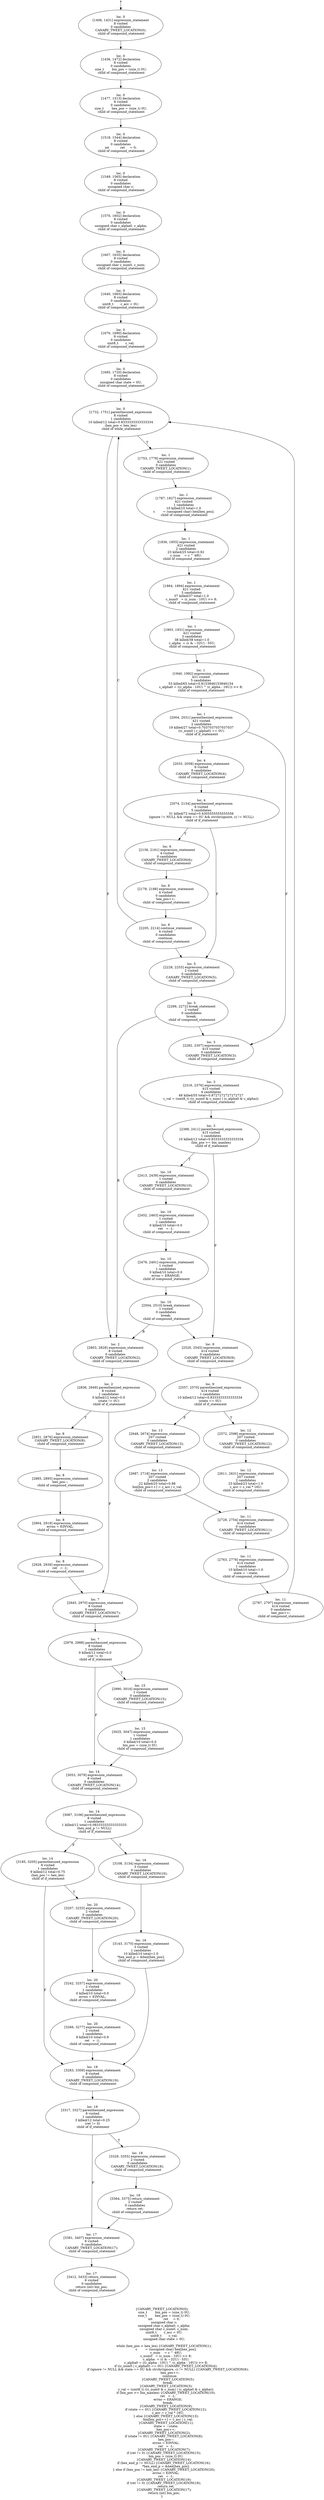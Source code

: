 digraph hydro_hex2bin_localised_4 {
	initial [shape=point]
	initial -> "loc. 0
[1406, 1431] expression_statement
8 visited
0 candidates
 CANARY_TWEET_LOCATION(0); 
 child of compound_statement"
	final [shape=point]
	"loc. 17
[3412, 3433] return_statement
6 visited
0 candidates
 return (int) bin_pos; 
 child of compound_statement" -> final
	"loc. 0
[1406, 1431] expression_statement
8 visited
0 candidates
 CANARY_TWEET_LOCATION(0); 
 child of compound_statement"
	"loc. 0
[1406, 1431] expression_statement
8 visited
0 candidates
 CANARY_TWEET_LOCATION(0); 
 child of compound_statement" -> "loc. 0
[1436, 1472] declaration
8 visited
0 candidates
 size_t        bin_pos = (size_t) 0U; 
 child of compound_statement"
	"loc. 0
[1436, 1472] declaration
8 visited
0 candidates
 size_t        bin_pos = (size_t) 0U; 
 child of compound_statement"
	"loc. 0
[1436, 1472] declaration
8 visited
0 candidates
 size_t        bin_pos = (size_t) 0U; 
 child of compound_statement" -> "loc. 0
[1477, 1513] declaration
8 visited
0 candidates
 size_t        hex_pos = (size_t) 0U; 
 child of compound_statement"
	"loc. 0
[1477, 1513] declaration
8 visited
0 candidates
 size_t        hex_pos = (size_t) 0U; 
 child of compound_statement"
	"loc. 0
[1477, 1513] declaration
8 visited
0 candidates
 size_t        hex_pos = (size_t) 0U; 
 child of compound_statement" -> "loc. 0
[1518, 1544] declaration
8 visited
0 candidates
 int           ret     = 0; 
 child of compound_statement"
	"loc. 0
[1518, 1544] declaration
8 visited
0 candidates
 int           ret     = 0; 
 child of compound_statement"
	"loc. 0
[1518, 1544] declaration
8 visited
0 candidates
 int           ret     = 0; 
 child of compound_statement" -> "loc. 0
[1549, 1565] declaration
8 visited
0 candidates
 unsigned char c; 
 child of compound_statement"
	"loc. 0
[1549, 1565] declaration
8 visited
0 candidates
 unsigned char c; 
 child of compound_statement"
	"loc. 0
[1549, 1565] declaration
8 visited
0 candidates
 unsigned char c; 
 child of compound_statement" -> "loc. 0
[1570, 1602] declaration
8 visited
0 candidates
 unsigned char c_alpha0, c_alpha; 
 child of compound_statement"
	"loc. 0
[1570, 1602] declaration
8 visited
0 candidates
 unsigned char c_alpha0, c_alpha; 
 child of compound_statement"
	"loc. 0
[1570, 1602] declaration
8 visited
0 candidates
 unsigned char c_alpha0, c_alpha; 
 child of compound_statement" -> "loc. 0
[1607, 1635] declaration
8 visited
0 candidates
 unsigned char c_num0, c_num; 
 child of compound_statement"
	"loc. 0
[1607, 1635] declaration
8 visited
0 candidates
 unsigned char c_num0, c_num; 
 child of compound_statement"
	"loc. 0
[1607, 1635] declaration
8 visited
0 candidates
 unsigned char c_num0, c_num; 
 child of compound_statement" -> "loc. 0
[1640, 1665] declaration
8 visited
0 candidates
 uint8_t       c_acc = 0U; 
 child of compound_statement"
	"loc. 0
[1640, 1665] declaration
8 visited
0 candidates
 uint8_t       c_acc = 0U; 
 child of compound_statement"
	"loc. 0
[1640, 1665] declaration
8 visited
0 candidates
 uint8_t       c_acc = 0U; 
 child of compound_statement" -> "loc. 0
[1670, 1690] declaration
8 visited
0 candidates
 uint8_t       c_val; 
 child of compound_statement"
	"loc. 0
[1670, 1690] declaration
8 visited
0 candidates
 uint8_t       c_val; 
 child of compound_statement"
	"loc. 0
[1670, 1690] declaration
8 visited
0 candidates
 uint8_t       c_val; 
 child of compound_statement" -> "loc. 0
[1695, 1720] declaration
8 visited
0 candidates
 unsigned char state = 0U; 
 child of compound_statement"
	"loc. 0
[1695, 1720] declaration
8 visited
0 candidates
 unsigned char state = 0U; 
 child of compound_statement"
	"loc. 0
[1695, 1720] declaration
8 visited
0 candidates
 unsigned char state = 0U; 
 child of compound_statement" -> "loc. 0
[1732, 1751] parenthesized_expression
8 visited
1 candidates
10 killed/12 total=0.8333333333333334
 (hex_pos < hex_len) 
 child of while_statement"
	"loc. 0
[1732, 1751] parenthesized_expression
8 visited
1 candidates
10 killed/12 total=0.8333333333333334
 (hex_pos < hex_len) 
 child of while_statement"
	"loc. 0
[1732, 1751] parenthesized_expression
8 visited
1 candidates
10 killed/12 total=0.8333333333333334
 (hex_pos < hex_len) 
 child of while_statement" -> "loc. 1
[1753, 1778] expression_statement
421 visited
0 candidates
 CANARY_TWEET_LOCATION(1); 
 child of compound_statement" [label=T]
	"loc. 0
[1732, 1751] parenthesized_expression
8 visited
1 candidates
10 killed/12 total=0.8333333333333334
 (hex_pos < hex_len) 
 child of while_statement" -> "loc. 2
[2803, 2828] expression_statement
8 visited
0 candidates
 CANARY_TWEET_LOCATION(2); 
 child of compound_statement" [label=F]
	"loc. 1
[1753, 1778] expression_statement
421 visited
0 candidates
 CANARY_TWEET_LOCATION(1); 
 child of compound_statement"
	"loc. 1
[1753, 1778] expression_statement
421 visited
0 candidates
 CANARY_TWEET_LOCATION(1); 
 child of compound_statement" -> "loc. 1
[1787, 1827] expression_statement
421 visited
1 candidates
10 killed/10 total=1.0
 c        = (unsigned char) hex[hex_pos]; 
 child of compound_statement"
	"loc. 2
[2803, 2828] expression_statement
8 visited
0 candidates
 CANARY_TWEET_LOCATION(2); 
 child of compound_statement"
	"loc. 2
[2803, 2828] expression_statement
8 visited
0 candidates
 CANARY_TWEET_LOCATION(2); 
 child of compound_statement" -> "loc. 2
[2836, 2849] parenthesized_expression
8 visited
1 candidates
0 killed/12 total=0.0
 (state != 0U) 
 child of if_statement"
	"loc. 6
[2205, 2214] continue_statement
4 visited
0 candidates
 continue; 
 child of compound_statement"
	"loc. 6
[2205, 2214] continue_statement
4 visited
0 candidates
 continue; 
 child of compound_statement" -> "loc. 0
[1732, 1751] parenthesized_expression
8 visited
1 candidates
10 killed/12 total=0.8333333333333334
 (hex_pos < hex_len) 
 child of while_statement" [label=C]
	"loc. 6
[2205, 2214] continue_statement
4 visited
0 candidates
 continue; 
 child of compound_statement" -> "loc. 5
[2228, 2253] expression_statement
2 visited
0 candidates
 CANARY_TWEET_LOCATION(5); 
 child of compound_statement"
	"loc. 11
[2787, 2797] expression_statement
414 visited
0 candidates
 hex_pos++; 
 child of compound_statement"
	"loc. 11
[2787, 2797] expression_statement
414 visited
0 candidates
 hex_pos++; 
 child of compound_statement" -> "loc. 0
[1732, 1751] parenthesized_expression
8 visited
1 candidates
10 killed/12 total=0.8333333333333334
 (hex_pos < hex_len) 
 child of while_statement"
	"loc. 1
[1787, 1827] expression_statement
421 visited
1 candidates
10 killed/10 total=1.0
 c        = (unsigned char) hex[hex_pos]; 
 child of compound_statement"
	"loc. 1
[1787, 1827] expression_statement
421 visited
1 candidates
10 killed/10 total=1.0
 c        = (unsigned char) hex[hex_pos]; 
 child of compound_statement" -> "loc. 1
[1836, 1855] expression_statement
421 visited
2 candidates
23 killed/25 total=0.92
 c_num    = c ^ 48U; 
 child of compound_statement"
	"loc. 1
[1836, 1855] expression_statement
421 visited
2 candidates
23 killed/25 total=0.92
 c_num    = c ^ 48U; 
 child of compound_statement"
	"loc. 1
[1836, 1855] expression_statement
421 visited
2 candidates
23 killed/25 total=0.92
 c_num    = c ^ 48U; 
 child of compound_statement" -> "loc. 1
[1864, 1894] expression_statement
421 visited
3 candidates
37 killed/37 total=1.0
 c_num0   = (c_num - 10U) >> 8; 
 child of compound_statement"
	"loc. 1
[1864, 1894] expression_statement
421 visited
3 candidates
37 killed/37 total=1.0
 c_num0   = (c_num - 10U) >> 8; 
 child of compound_statement"
	"loc. 1
[1864, 1894] expression_statement
421 visited
3 candidates
37 killed/37 total=1.0
 c_num0   = (c_num - 10U) >> 8; 
 child of compound_statement" -> "loc. 1
[1903, 1931] expression_statement
421 visited
3 candidates
38 killed/38 total=1.0
 c_alpha  = (c & ~32U) - 55U; 
 child of compound_statement"
	"loc. 1
[1903, 1931] expression_statement
421 visited
3 candidates
38 killed/38 total=1.0
 c_alpha  = (c & ~32U) - 55U; 
 child of compound_statement"
	"loc. 1
[1903, 1931] expression_statement
421 visited
3 candidates
38 killed/38 total=1.0
 c_alpha  = (c & ~32U) - 55U; 
 child of compound_statement" -> "loc. 1
[1940, 1992] expression_statement
421 visited
5 candidates
53 killed/65 total=0.8153846153846154
 c_alpha0 = ((c_alpha - 10U) ^ (c_alpha - 16U)) >> 8; 
 child of compound_statement"
	"loc. 1
[1940, 1992] expression_statement
421 visited
5 candidates
53 killed/65 total=0.8153846153846154
 c_alpha0 = ((c_alpha - 10U) ^ (c_alpha - 16U)) >> 8; 
 child of compound_statement"
	"loc. 1
[1940, 1992] expression_statement
421 visited
5 candidates
53 killed/65 total=0.8153846153846154
 c_alpha0 = ((c_alpha - 10U) ^ (c_alpha - 16U)) >> 8; 
 child of compound_statement" -> "loc. 1
[2004, 2031] parenthesized_expression
421 visited
2 candidates
19 killed/27 total=0.7037037037037037
 ((c_num0 | c_alpha0) == 0U) 
 child of if_statement"
	"loc. 1
[2004, 2031] parenthesized_expression
421 visited
2 candidates
19 killed/27 total=0.7037037037037037
 ((c_num0 | c_alpha0) == 0U) 
 child of if_statement"
	"loc. 1
[2004, 2031] parenthesized_expression
421 visited
2 candidates
19 killed/27 total=0.7037037037037037
 ((c_num0 | c_alpha0) == 0U) 
 child of if_statement" -> "loc. 4
[2033, 2058] expression_statement
6 visited
0 candidates
 CANARY_TWEET_LOCATION(4); 
 child of compound_statement" [label=T]
	"loc. 1
[2004, 2031] parenthesized_expression
421 visited
2 candidates
19 killed/27 total=0.7037037037037037
 ((c_num0 | c_alpha0) == 0U) 
 child of if_statement" -> "loc. 3
[2282, 2307] expression_statement
415 visited
0 candidates
 CANARY_TWEET_LOCATION(3); 
 child of compound_statement" [label=F]
	"loc. 4
[2033, 2058] expression_statement
6 visited
0 candidates
 CANARY_TWEET_LOCATION(4); 
 child of compound_statement"
	"loc. 4
[2033, 2058] expression_statement
6 visited
0 candidates
 CANARY_TWEET_LOCATION(4); 
 child of compound_statement" -> "loc. 4
[2074, 2134] parenthesized_expression
6 visited
5 candidates
31 killed/72 total=0.4305555555555556
 (ignore != NULL && state == 0U && strchr(ignore, c) != NULL) 
 child of if_statement"
	"loc. 3
[2282, 2307] expression_statement
415 visited
0 candidates
 CANARY_TWEET_LOCATION(3); 
 child of compound_statement"
	"loc. 3
[2282, 2307] expression_statement
415 visited
0 candidates
 CANARY_TWEET_LOCATION(3); 
 child of compound_statement" -> "loc. 3
[2316, 2376] expression_statement
415 visited
4 candidates
48 killed/55 total=0.8727272727272727
 c_val = (uint8_t) ((c_num0 & c_num) | (c_alpha0 & c_alpha)); 
 child of compound_statement"
	"loc. 4
[2074, 2134] parenthesized_expression
6 visited
5 candidates
31 killed/72 total=0.4305555555555556
 (ignore != NULL && state == 0U && strchr(ignore, c) != NULL) 
 child of if_statement"
	"loc. 4
[2074, 2134] parenthesized_expression
6 visited
5 candidates
31 killed/72 total=0.4305555555555556
 (ignore != NULL && state == 0U && strchr(ignore, c) != NULL) 
 child of if_statement" -> "loc. 6
[2136, 2161] expression_statement
4 visited
0 candidates
 CANARY_TWEET_LOCATION(6); 
 child of compound_statement" [label=T]
	"loc. 4
[2074, 2134] parenthesized_expression
6 visited
5 candidates
31 killed/72 total=0.4305555555555556
 (ignore != NULL && state == 0U && strchr(ignore, c) != NULL) 
 child of if_statement" -> "loc. 5
[2228, 2253] expression_statement
2 visited
0 candidates
 CANARY_TWEET_LOCATION(5); 
 child of compound_statement" [label=F]
	"loc. 6
[2136, 2161] expression_statement
4 visited
0 candidates
 CANARY_TWEET_LOCATION(6); 
 child of compound_statement"
	"loc. 6
[2136, 2161] expression_statement
4 visited
0 candidates
 CANARY_TWEET_LOCATION(6); 
 child of compound_statement" -> "loc. 6
[2178, 2188] expression_statement
4 visited
0 candidates
 hex_pos++; 
 child of compound_statement"
	"loc. 5
[2228, 2253] expression_statement
2 visited
0 candidates
 CANARY_TWEET_LOCATION(5); 
 child of compound_statement"
	"loc. 5
[2228, 2253] expression_statement
2 visited
0 candidates
 CANARY_TWEET_LOCATION(5); 
 child of compound_statement" -> "loc. 5
[2266, 2272] break_statement
2 visited
0 candidates
 break; 
 child of compound_statement"
	"loc. 6
[2178, 2188] expression_statement
4 visited
0 candidates
 hex_pos++; 
 child of compound_statement"
	"loc. 6
[2178, 2188] expression_statement
4 visited
0 candidates
 hex_pos++; 
 child of compound_statement" -> "loc. 6
[2205, 2214] continue_statement
4 visited
0 candidates
 continue; 
 child of compound_statement"
	"loc. 5
[2266, 2272] break_statement
2 visited
0 candidates
 break; 
 child of compound_statement"
	"loc. 5
[2266, 2272] break_statement
2 visited
0 candidates
 break; 
 child of compound_statement" -> "loc. 2
[2803, 2828] expression_statement
8 visited
0 candidates
 CANARY_TWEET_LOCATION(2); 
 child of compound_statement" [label=B]
	"loc. 5
[2266, 2272] break_statement
2 visited
0 candidates
 break; 
 child of compound_statement" -> "loc. 3
[2282, 2307] expression_statement
415 visited
0 candidates
 CANARY_TWEET_LOCATION(3); 
 child of compound_statement"
	"loc. 2
[2836, 2849] parenthesized_expression
8 visited
1 candidates
0 killed/12 total=0.0
 (state != 0U) 
 child of if_statement"
	"loc. 2
[2836, 2849] parenthesized_expression
8 visited
1 candidates
0 killed/12 total=0.0
 (state != 0U) 
 child of if_statement" -> "loc. 8
[2851, 2876] expression_statement
 CANARY_TWEET_LOCATION(8); 
 child of compound_statement" [label=T]
	"loc. 2
[2836, 2849] parenthesized_expression
8 visited
1 candidates
0 killed/12 total=0.0
 (state != 0U) 
 child of if_statement" -> "loc. 7
[2945, 2970] expression_statement
8 visited
0 candidates
 CANARY_TWEET_LOCATION(7); 
 child of compound_statement" [label=F]
	"loc. 10
[2504, 2510] break_statement
1 visited
0 candidates
 break; 
 child of compound_statement"
	"loc. 10
[2504, 2510] break_statement
1 visited
0 candidates
 break; 
 child of compound_statement" -> "loc. 2
[2803, 2828] expression_statement
8 visited
0 candidates
 CANARY_TWEET_LOCATION(2); 
 child of compound_statement" [label=B]
	"loc. 10
[2504, 2510] break_statement
1 visited
0 candidates
 break; 
 child of compound_statement" -> "loc. 9
[2520, 2545] expression_statement
414 visited
0 candidates
 CANARY_TWEET_LOCATION(9); 
 child of compound_statement"
	"loc. 3
[2316, 2376] expression_statement
415 visited
4 candidates
48 killed/55 total=0.8727272727272727
 c_val = (uint8_t) ((c_num0 & c_num) | (c_alpha0 & c_alpha)); 
 child of compound_statement"
	"loc. 3
[2316, 2376] expression_statement
415 visited
4 candidates
48 killed/55 total=0.8727272727272727
 c_val = (uint8_t) ((c_num0 & c_num) | (c_alpha0 & c_alpha)); 
 child of compound_statement" -> "loc. 3
[2388, 2411] parenthesized_expression
415 visited
1 candidates
10 killed/12 total=0.8333333333333334
 (bin_pos >= bin_maxlen) 
 child of if_statement"
	"loc. 3
[2388, 2411] parenthesized_expression
415 visited
1 candidates
10 killed/12 total=0.8333333333333334
 (bin_pos >= bin_maxlen) 
 child of if_statement"
	"loc. 3
[2388, 2411] parenthesized_expression
415 visited
1 candidates
10 killed/12 total=0.8333333333333334
 (bin_pos >= bin_maxlen) 
 child of if_statement" -> "loc. 10
[2413, 2439] expression_statement
1 visited
0 candidates
 CANARY_TWEET_LOCATION(10); 
 child of compound_statement" [label=T]
	"loc. 3
[2388, 2411] parenthesized_expression
415 visited
1 candidates
10 killed/12 total=0.8333333333333334
 (bin_pos >= bin_maxlen) 
 child of if_statement" -> "loc. 9
[2520, 2545] expression_statement
414 visited
0 candidates
 CANARY_TWEET_LOCATION(9); 
 child of compound_statement" [label=F]
	"loc. 10
[2413, 2439] expression_statement
1 visited
0 candidates
 CANARY_TWEET_LOCATION(10); 
 child of compound_statement"
	"loc. 10
[2413, 2439] expression_statement
1 visited
0 candidates
 CANARY_TWEET_LOCATION(10); 
 child of compound_statement" -> "loc. 10
[2452, 2463] expression_statement
1 visited
1 candidates
0 killed/10 total=0.0
 ret   = -1; 
 child of compound_statement"
	"loc. 9
[2520, 2545] expression_statement
414 visited
0 candidates
 CANARY_TWEET_LOCATION(9); 
 child of compound_statement"
	"loc. 9
[2520, 2545] expression_statement
414 visited
0 candidates
 CANARY_TWEET_LOCATION(9); 
 child of compound_statement" -> "loc. 9
[2557, 2570] parenthesized_expression
414 visited
1 candidates
10 killed/12 total=0.8333333333333334
 (state == 0U) 
 child of if_statement"
	"loc. 10
[2452, 2463] expression_statement
1 visited
1 candidates
0 killed/10 total=0.0
 ret   = -1; 
 child of compound_statement"
	"loc. 10
[2452, 2463] expression_statement
1 visited
1 candidates
0 killed/10 total=0.0
 ret   = -1; 
 child of compound_statement" -> "loc. 10
[2476, 2491] expression_statement
1 visited
1 candidates
0 killed/10 total=0.0
 errno = ERANGE; 
 child of compound_statement"
	"loc. 10
[2476, 2491] expression_statement
1 visited
1 candidates
0 killed/10 total=0.0
 errno = ERANGE; 
 child of compound_statement"
	"loc. 10
[2476, 2491] expression_statement
1 visited
1 candidates
0 killed/10 total=0.0
 errno = ERANGE; 
 child of compound_statement" -> "loc. 10
[2504, 2510] break_statement
1 visited
0 candidates
 break; 
 child of compound_statement"
	"loc. 9
[2557, 2570] parenthesized_expression
414 visited
1 candidates
10 killed/12 total=0.8333333333333334
 (state == 0U) 
 child of if_statement"
	"loc. 9
[2557, 2570] parenthesized_expression
414 visited
1 candidates
10 killed/12 total=0.8333333333333334
 (state == 0U) 
 child of if_statement" -> "loc. 12
[2572, 2598] expression_statement
207 visited
0 candidates
 CANARY_TWEET_LOCATION(12); 
 child of compound_statement" [label=T]
	"loc. 9
[2557, 2570] parenthesized_expression
414 visited
1 candidates
10 killed/12 total=0.8333333333333334
 (state == 0U) 
 child of if_statement" -> "loc. 13
[2648, 2674] expression_statement
207 visited
0 candidates
 CANARY_TWEET_LOCATION(13); 
 child of compound_statement" [label=F]
	"loc. 12
[2572, 2598] expression_statement
207 visited
0 candidates
 CANARY_TWEET_LOCATION(12); 
 child of compound_statement"
	"loc. 12
[2572, 2598] expression_statement
207 visited
0 candidates
 CANARY_TWEET_LOCATION(12); 
 child of compound_statement" -> "loc. 12
[2611, 2631] expression_statement
207 visited
2 candidates
23 killed/23 total=1.0
 c_acc = c_val * 16U; 
 child of compound_statement"
	"loc. 13
[2648, 2674] expression_statement
207 visited
0 candidates
 CANARY_TWEET_LOCATION(13); 
 child of compound_statement"
	"loc. 13
[2648, 2674] expression_statement
207 visited
0 candidates
 CANARY_TWEET_LOCATION(13); 
 child of compound_statement" -> "loc. 13
[2687, 2718] expression_statement
207 visited
2 candidates
22 killed/25 total=0.88
 bin[bin_pos++] = c_acc | c_val; 
 child of compound_statement"
	"loc. 12
[2611, 2631] expression_statement
207 visited
2 candidates
23 killed/23 total=1.0
 c_acc = c_val * 16U; 
 child of compound_statement"
	"loc. 12
[2611, 2631] expression_statement
207 visited
2 candidates
23 killed/23 total=1.0
 c_acc = c_val * 16U; 
 child of compound_statement" -> "loc. 11
[2728, 2754] expression_statement
414 visited
0 candidates
 CANARY_TWEET_LOCATION(11); 
 child of compound_statement"
	"loc. 11
[2728, 2754] expression_statement
414 visited
0 candidates
 CANARY_TWEET_LOCATION(11); 
 child of compound_statement"
	"loc. 11
[2728, 2754] expression_statement
414 visited
0 candidates
 CANARY_TWEET_LOCATION(11); 
 child of compound_statement" -> "loc. 11
[2763, 2778] expression_statement
414 visited
1 candidates
10 killed/10 total=1.0
 state = ~state; 
 child of compound_statement"
	"loc. 11
[2763, 2778] expression_statement
414 visited
1 candidates
10 killed/10 total=1.0
 state = ~state; 
 child of compound_statement"
	"loc. 11
[2763, 2778] expression_statement
414 visited
1 candidates
10 killed/10 total=1.0
 state = ~state; 
 child of compound_statement" -> "loc. 11
[2787, 2797] expression_statement
414 visited
0 candidates
 hex_pos++; 
 child of compound_statement"
	"loc. 13
[2687, 2718] expression_statement
207 visited
2 candidates
22 killed/25 total=0.88
 bin[bin_pos++] = c_acc | c_val; 
 child of compound_statement"
	"loc. 13
[2687, 2718] expression_statement
207 visited
2 candidates
22 killed/25 total=0.88
 bin[bin_pos++] = c_acc | c_val; 
 child of compound_statement" -> "loc. 11
[2728, 2754] expression_statement
414 visited
0 candidates
 CANARY_TWEET_LOCATION(11); 
 child of compound_statement"
	"loc. 8
[2851, 2876] expression_statement
 CANARY_TWEET_LOCATION(8); 
 child of compound_statement"
	"loc. 8
[2851, 2876] expression_statement
 CANARY_TWEET_LOCATION(8); 
 child of compound_statement" -> "loc. 8
[2885, 2895] expression_statement
 hex_pos--; 
 child of compound_statement"
	"loc. 7
[2945, 2970] expression_statement
8 visited
0 candidates
 CANARY_TWEET_LOCATION(7); 
 child of compound_statement"
	"loc. 7
[2945, 2970] expression_statement
8 visited
0 candidates
 CANARY_TWEET_LOCATION(7); 
 child of compound_statement" -> "loc. 7
[2978, 2988] parenthesized_expression
8 visited
1 candidates
0 killed/12 total=0.0
 (ret != 0) 
 child of if_statement"
	"loc. 8
[2885, 2895] expression_statement
 hex_pos--; 
 child of compound_statement"
	"loc. 8
[2885, 2895] expression_statement
 hex_pos--; 
 child of compound_statement" -> "loc. 8
[2904, 2919] expression_statement
 errno = EINVAL; 
 child of compound_statement"
	"loc. 8
[2904, 2919] expression_statement
 errno = EINVAL; 
 child of compound_statement"
	"loc. 8
[2904, 2919] expression_statement
 errno = EINVAL; 
 child of compound_statement" -> "loc. 8
[2928, 2939] expression_statement
 ret   = -1; 
 child of compound_statement"
	"loc. 8
[2928, 2939] expression_statement
 ret   = -1; 
 child of compound_statement"
	"loc. 8
[2928, 2939] expression_statement
 ret   = -1; 
 child of compound_statement" -> "loc. 7
[2945, 2970] expression_statement
8 visited
0 candidates
 CANARY_TWEET_LOCATION(7); 
 child of compound_statement"
	"loc. 7
[2978, 2988] parenthesized_expression
8 visited
1 candidates
0 killed/12 total=0.0
 (ret != 0) 
 child of if_statement"
	"loc. 7
[2978, 2988] parenthesized_expression
8 visited
1 candidates
0 killed/12 total=0.0
 (ret != 0) 
 child of if_statement" -> "loc. 15
[2990, 3016] expression_statement
1 visited
0 candidates
 CANARY_TWEET_LOCATION(15); 
 child of compound_statement" [label=T]
	"loc. 7
[2978, 2988] parenthesized_expression
8 visited
1 candidates
0 killed/12 total=0.0
 (ret != 0) 
 child of if_statement" -> "loc. 14
[3053, 3079] expression_statement
8 visited
0 candidates
 CANARY_TWEET_LOCATION(14); 
 child of compound_statement" [label=F]
	"loc. 15
[2990, 3016] expression_statement
1 visited
0 candidates
 CANARY_TWEET_LOCATION(15); 
 child of compound_statement"
	"loc. 15
[2990, 3016] expression_statement
1 visited
0 candidates
 CANARY_TWEET_LOCATION(15); 
 child of compound_statement" -> "loc. 15
[3025, 3047] expression_statement
1 visited
1 candidates
0 killed/10 total=0.0
 bin_pos = (size_t) 0U; 
 child of compound_statement"
	"loc. 14
[3053, 3079] expression_statement
8 visited
0 candidates
 CANARY_TWEET_LOCATION(14); 
 child of compound_statement"
	"loc. 14
[3053, 3079] expression_statement
8 visited
0 candidates
 CANARY_TWEET_LOCATION(14); 
 child of compound_statement" -> "loc. 14
[3087, 3106] parenthesized_expression
8 visited
1 candidates
1 killed/12 total=0.08333333333333333
 (hex_end_p != NULL) 
 child of if_statement"
	"loc. 15
[3025, 3047] expression_statement
1 visited
1 candidates
0 killed/10 total=0.0
 bin_pos = (size_t) 0U; 
 child of compound_statement"
	"loc. 15
[3025, 3047] expression_statement
1 visited
1 candidates
0 killed/10 total=0.0
 bin_pos = (size_t) 0U; 
 child of compound_statement" -> "loc. 14
[3053, 3079] expression_statement
8 visited
0 candidates
 CANARY_TWEET_LOCATION(14); 
 child of compound_statement"
	"loc. 14
[3087, 3106] parenthesized_expression
8 visited
1 candidates
1 killed/12 total=0.08333333333333333
 (hex_end_p != NULL) 
 child of if_statement"
	"loc. 14
[3087, 3106] parenthesized_expression
8 visited
1 candidates
1 killed/12 total=0.08333333333333333
 (hex_end_p != NULL) 
 child of if_statement" -> "loc. 16
[3108, 3134] expression_statement
3 visited
0 candidates
 CANARY_TWEET_LOCATION(16); 
 child of compound_statement" [label=T]
	"loc. 14
[3087, 3106] parenthesized_expression
8 visited
1 candidates
1 killed/12 total=0.08333333333333333
 (hex_end_p != NULL) 
 child of if_statement" -> "loc. 14
[3185, 3205] parenthesized_expression
8 visited
1 candidates
9 killed/12 total=0.75
 (hex_pos != hex_len) 
 child of if_statement" [label=F]
	"loc. 16
[3108, 3134] expression_statement
3 visited
0 candidates
 CANARY_TWEET_LOCATION(16); 
 child of compound_statement"
	"loc. 16
[3108, 3134] expression_statement
3 visited
0 candidates
 CANARY_TWEET_LOCATION(16); 
 child of compound_statement" -> "loc. 16
[3143, 3170] expression_statement
3 visited
1 candidates
10 killed/10 total=1.0
 *hex_end_p = &hex[hex_pos]; 
 child of compound_statement"
	"loc. 14
[3185, 3205] parenthesized_expression
8 visited
1 candidates
9 killed/12 total=0.75
 (hex_pos != hex_len) 
 child of if_statement"
	"loc. 14
[3185, 3205] parenthesized_expression
8 visited
1 candidates
9 killed/12 total=0.75
 (hex_pos != hex_len) 
 child of if_statement" -> "loc. 19
[3283, 3309] expression_statement
8 visited
0 candidates
 CANARY_TWEET_LOCATION(19); 
 child of compound_statement" [label=F]
	"loc. 14
[3185, 3205] parenthesized_expression
8 visited
1 candidates
9 killed/12 total=0.75
 (hex_pos != hex_len) 
 child of if_statement" -> "loc. 20
[3207, 3233] expression_statement
2 visited
0 candidates
 CANARY_TWEET_LOCATION(20); 
 child of compound_statement" [label=T]
	"loc. 16
[3143, 3170] expression_statement
3 visited
1 candidates
10 killed/10 total=1.0
 *hex_end_p = &hex[hex_pos]; 
 child of compound_statement"
	"loc. 16
[3143, 3170] expression_statement
3 visited
1 candidates
10 killed/10 total=1.0
 *hex_end_p = &hex[hex_pos]; 
 child of compound_statement" -> "loc. 19
[3283, 3309] expression_statement
8 visited
0 candidates
 CANARY_TWEET_LOCATION(19); 
 child of compound_statement"
	"loc. 19
[3283, 3309] expression_statement
8 visited
0 candidates
 CANARY_TWEET_LOCATION(19); 
 child of compound_statement"
	"loc. 19
[3283, 3309] expression_statement
8 visited
0 candidates
 CANARY_TWEET_LOCATION(19); 
 child of compound_statement" -> "loc. 19
[3317, 3327] parenthesized_expression
8 visited
1 candidates
3 killed/12 total=0.25
 (ret != 0) 
 child of if_statement"
	"loc. 19
[3317, 3327] parenthesized_expression
8 visited
1 candidates
3 killed/12 total=0.25
 (ret != 0) 
 child of if_statement"
	"loc. 19
[3317, 3327] parenthesized_expression
8 visited
1 candidates
3 killed/12 total=0.25
 (ret != 0) 
 child of if_statement" -> "loc. 18
[3329, 3355] expression_statement
2 visited
0 candidates
 CANARY_TWEET_LOCATION(18); 
 child of compound_statement" [label=T]
	"loc. 19
[3317, 3327] parenthesized_expression
8 visited
1 candidates
3 killed/12 total=0.25
 (ret != 0) 
 child of if_statement" -> "loc. 17
[3381, 3407] expression_statement
6 visited
0 candidates
 CANARY_TWEET_LOCATION(17); 
 child of compound_statement" [label=F]
	"loc. 20
[3266, 3277] expression_statement
2 visited
1 candidates
9 killed/10 total=0.9
 ret   = -1; 
 child of compound_statement"
	"loc. 20
[3266, 3277] expression_statement
2 visited
1 candidates
9 killed/10 total=0.9
 ret   = -1; 
 child of compound_statement" -> "loc. 19
[3283, 3309] expression_statement
8 visited
0 candidates
 CANARY_TWEET_LOCATION(19); 
 child of compound_statement"
	"loc. 20
[3207, 3233] expression_statement
2 visited
0 candidates
 CANARY_TWEET_LOCATION(20); 
 child of compound_statement"
	"loc. 20
[3207, 3233] expression_statement
2 visited
0 candidates
 CANARY_TWEET_LOCATION(20); 
 child of compound_statement" -> "loc. 20
[3242, 3257] expression_statement
2 visited
1 candidates
0 killed/10 total=0.0
 errno = EINVAL; 
 child of compound_statement"
	"loc. 20
[3242, 3257] expression_statement
2 visited
1 candidates
0 killed/10 total=0.0
 errno = EINVAL; 
 child of compound_statement"
	"loc. 20
[3242, 3257] expression_statement
2 visited
1 candidates
0 killed/10 total=0.0
 errno = EINVAL; 
 child of compound_statement" -> "loc. 20
[3266, 3277] expression_statement
2 visited
1 candidates
9 killed/10 total=0.9
 ret   = -1; 
 child of compound_statement"
	"loc. 18
[3329, 3355] expression_statement
2 visited
0 candidates
 CANARY_TWEET_LOCATION(18); 
 child of compound_statement"
	"loc. 18
[3329, 3355] expression_statement
2 visited
0 candidates
 CANARY_TWEET_LOCATION(18); 
 child of compound_statement" -> "loc. 18
[3364, 3375] return_statement
2 visited
0 candidates
 return ret; 
 child of compound_statement"
	"loc. 17
[3381, 3407] expression_statement
6 visited
0 candidates
 CANARY_TWEET_LOCATION(17); 
 child of compound_statement"
	"loc. 17
[3381, 3407] expression_statement
6 visited
0 candidates
 CANARY_TWEET_LOCATION(17); 
 child of compound_statement" -> "loc. 17
[3412, 3433] return_statement
6 visited
0 candidates
 return (int) bin_pos; 
 child of compound_statement"
	"loc. 18
[3364, 3375] return_statement
2 visited
0 candidates
 return ret; 
 child of compound_statement"
	"loc. 18
[3364, 3375] return_statement
2 visited
0 candidates
 return ret; 
 child of compound_statement" -> "loc. 17
[3381, 3407] expression_statement
6 visited
0 candidates
 CANARY_TWEET_LOCATION(17); 
 child of compound_statement"
	"loc. 17
[3412, 3433] return_statement
6 visited
0 candidates
 return (int) bin_pos; 
 child of compound_statement"
	label="{CANARY_TWEET_LOCATION(0);
    size_t        bin_pos = (size_t) 0U;
    size_t        hex_pos = (size_t) 0U;
    int           ret     = 0;
    unsigned char c;
    unsigned char c_alpha0, c_alpha;
    unsigned char c_num0, c_num;
    uint8_t       c_acc = 0U;
    uint8_t       c_val;
    unsigned char state = 0U;

    while (hex_pos < hex_len) {CANARY_TWEET_LOCATION(1);
        c        = (unsigned char) hex[hex_pos];
        c_num    = c ^ 48U;
        c_num0   = (c_num - 10U) >> 8;
        c_alpha  = (c & ~32U) - 55U;
        c_alpha0 = ((c_alpha - 10U) ^ (c_alpha - 16U)) >> 8;
        if ((c_num0 | c_alpha0) == 0U) {CANARY_TWEET_LOCATION(4);
            if (ignore != NULL && state == 0U && strchr(ignore, c) != NULL) {CANARY_TWEET_LOCATION(6);
                hex_pos++;
                continue;
            }CANARY_TWEET_LOCATION(5);
            break;
        }CANARY_TWEET_LOCATION(3);
        c_val = (uint8_t) ((c_num0 & c_num) | (c_alpha0 & c_alpha));
        if (bin_pos >= bin_maxlen) {CANARY_TWEET_LOCATION(10);
            ret   = -1;
            errno = ERANGE;
            break;
        }CANARY_TWEET_LOCATION(9);
        if (state == 0U) {CANARY_TWEET_LOCATION(12);
            c_acc = c_val * 16U;
        } else {CANARY_TWEET_LOCATION(13);
            bin[bin_pos++] = c_acc | c_val;
        }CANARY_TWEET_LOCATION(11);
        state = ~state;
        hex_pos++;
    }CANARY_TWEET_LOCATION(2);
    if (state != 0U) {CANARY_TWEET_LOCATION(8);
        hex_pos--;
        errno = EINVAL;
        ret   = -1;
    }CANARY_TWEET_LOCATION(7);
    if (ret != 0) {CANARY_TWEET_LOCATION(15);
        bin_pos = (size_t) 0U;
    }CANARY_TWEET_LOCATION(14);
    if (hex_end_p != NULL) {CANARY_TWEET_LOCATION(16);
        *hex_end_p = &hex[hex_pos];
    } else if (hex_pos != hex_len) {CANARY_TWEET_LOCATION(20);
        errno = EINVAL;
        ret   = -1;
    }CANARY_TWEET_LOCATION(19);
    if (ret != 0) {CANARY_TWEET_LOCATION(18);
        return ret;
    }CANARY_TWEET_LOCATION(17);
    return (int) bin_pos;
}"
}
